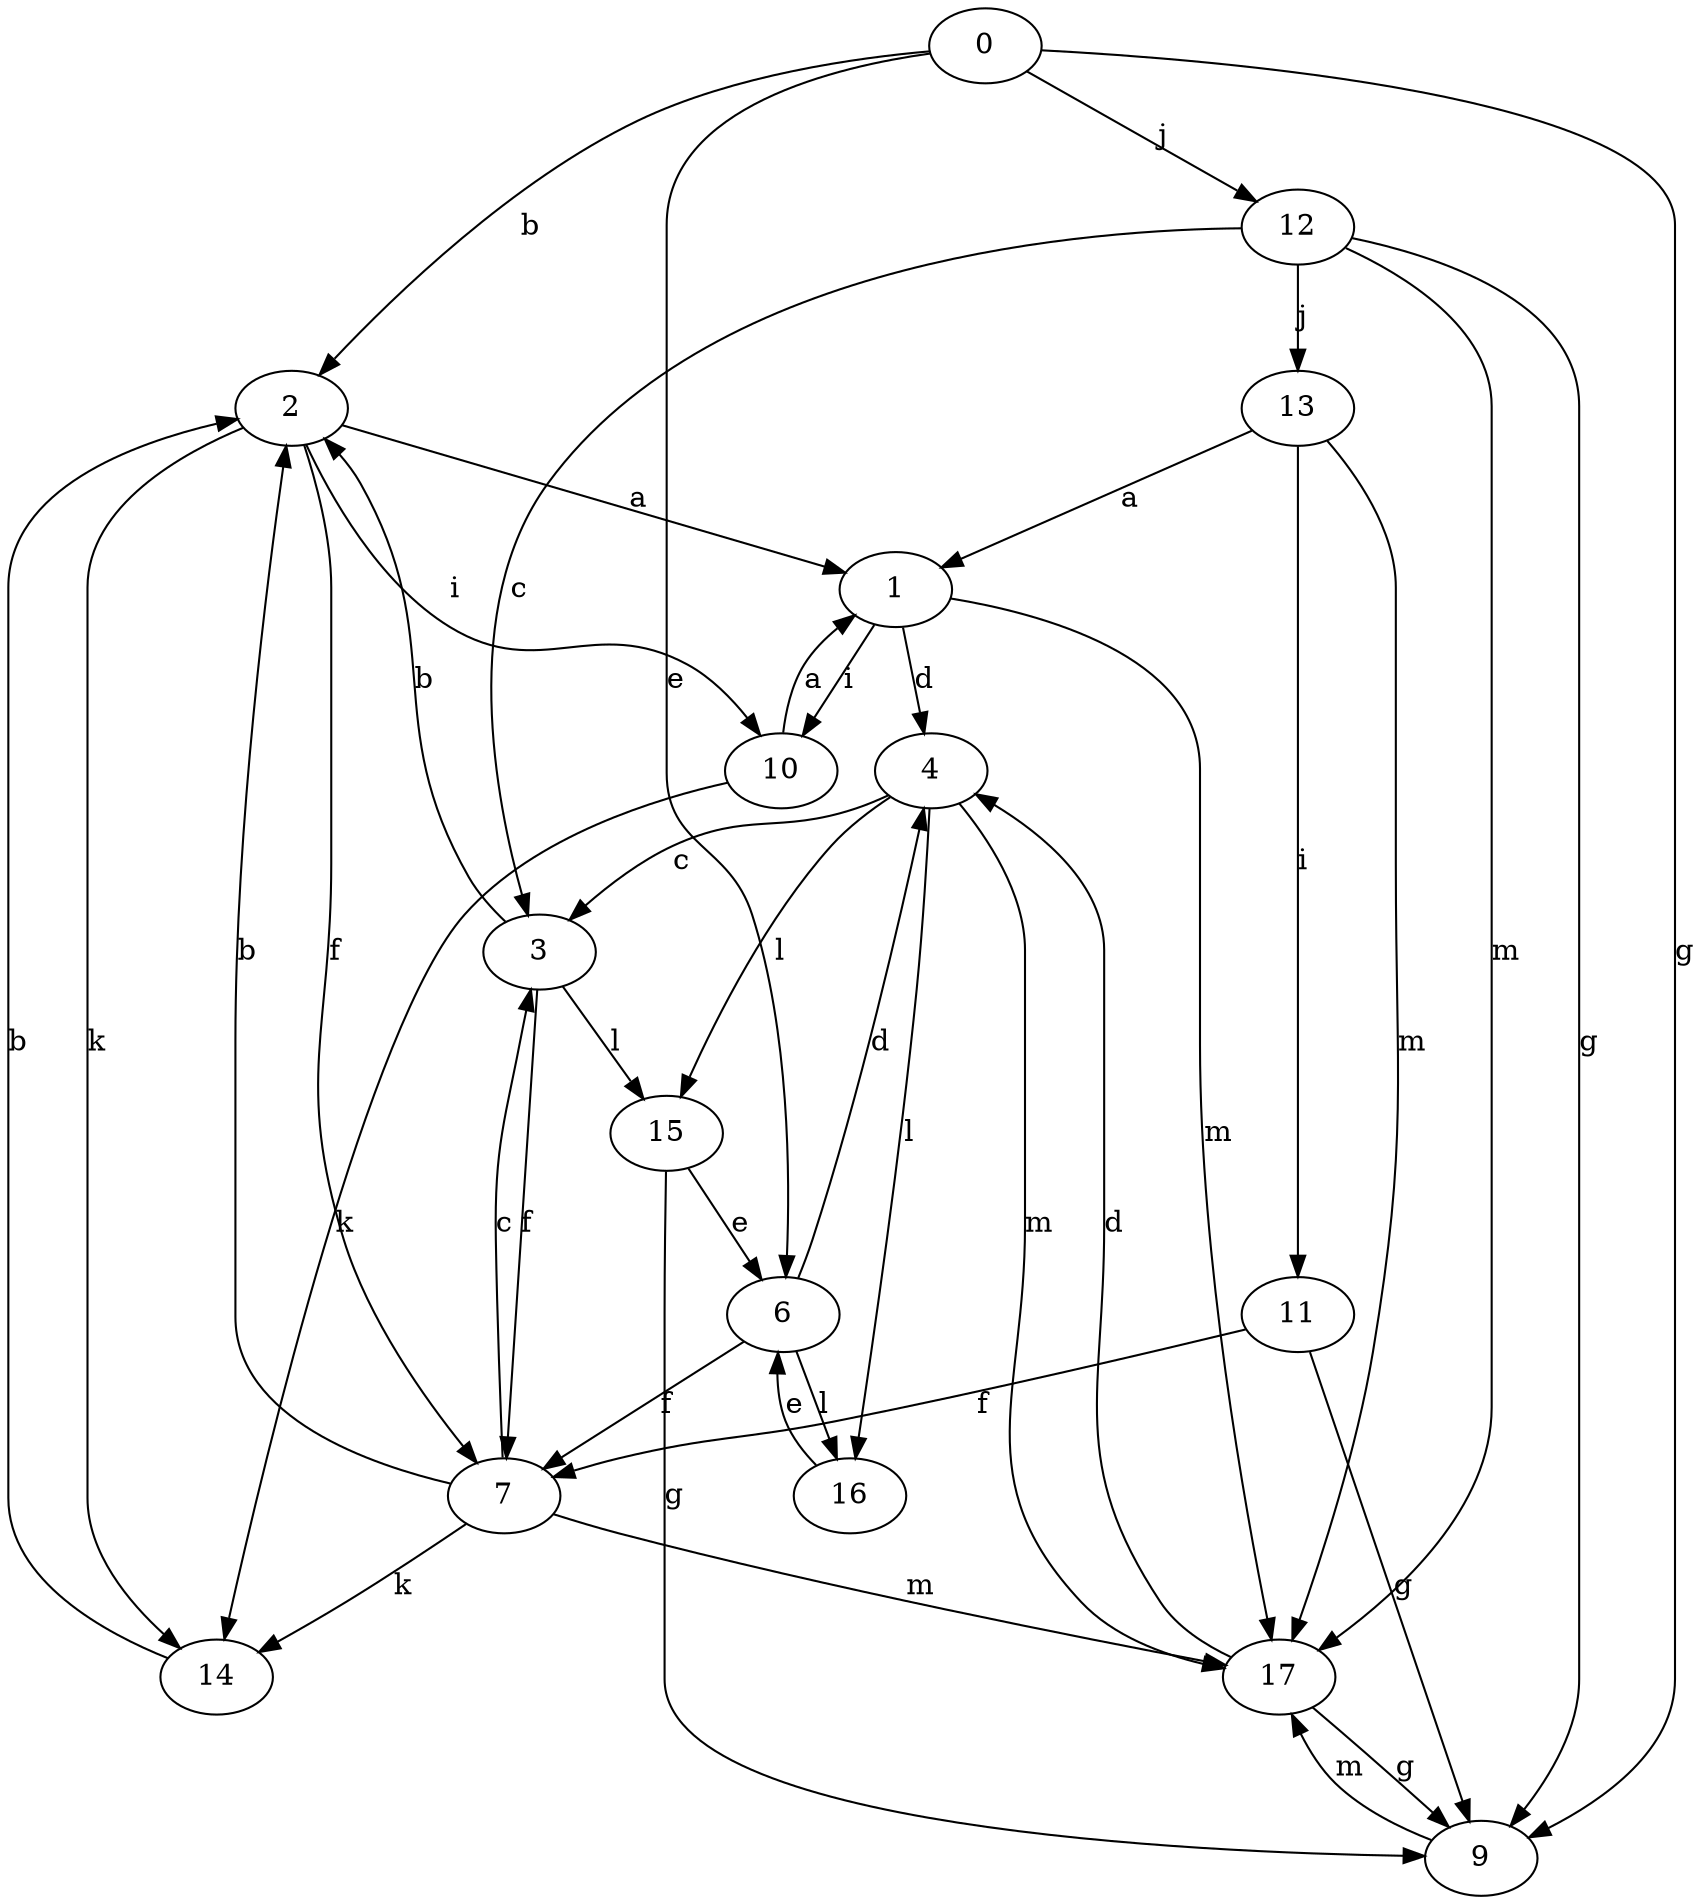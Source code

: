 strict digraph  {
0;
1;
2;
3;
4;
6;
7;
9;
10;
11;
12;
13;
14;
15;
16;
17;
0 -> 2  [label=b];
0 -> 6  [label=e];
0 -> 9  [label=g];
0 -> 12  [label=j];
1 -> 4  [label=d];
1 -> 10  [label=i];
1 -> 17  [label=m];
2 -> 1  [label=a];
2 -> 7  [label=f];
2 -> 10  [label=i];
2 -> 14  [label=k];
3 -> 2  [label=b];
3 -> 7  [label=f];
3 -> 15  [label=l];
4 -> 3  [label=c];
4 -> 15  [label=l];
4 -> 16  [label=l];
4 -> 17  [label=m];
6 -> 4  [label=d];
6 -> 7  [label=f];
6 -> 16  [label=l];
7 -> 2  [label=b];
7 -> 3  [label=c];
7 -> 14  [label=k];
7 -> 17  [label=m];
9 -> 17  [label=m];
10 -> 1  [label=a];
10 -> 14  [label=k];
11 -> 7  [label=f];
11 -> 9  [label=g];
12 -> 3  [label=c];
12 -> 9  [label=g];
12 -> 13  [label=j];
12 -> 17  [label=m];
13 -> 1  [label=a];
13 -> 11  [label=i];
13 -> 17  [label=m];
14 -> 2  [label=b];
15 -> 6  [label=e];
15 -> 9  [label=g];
16 -> 6  [label=e];
17 -> 4  [label=d];
17 -> 9  [label=g];
}
